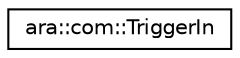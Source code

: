 digraph "Graphical Class Hierarchy"
{
 // LATEX_PDF_SIZE
  edge [fontname="Helvetica",fontsize="10",labelfontname="Helvetica",labelfontsize="10"];
  node [fontname="Helvetica",fontsize="10",shape=record];
  rankdir="LR";
  Node0 [label="ara::com::TriggerIn",height=0.2,width=0.4,color="black", fillcolor="white", style="filled",URL="$classara_1_1com_1_1TriggerIn.html",tooltip="Fills [SWS_SM_91008]."];
}
